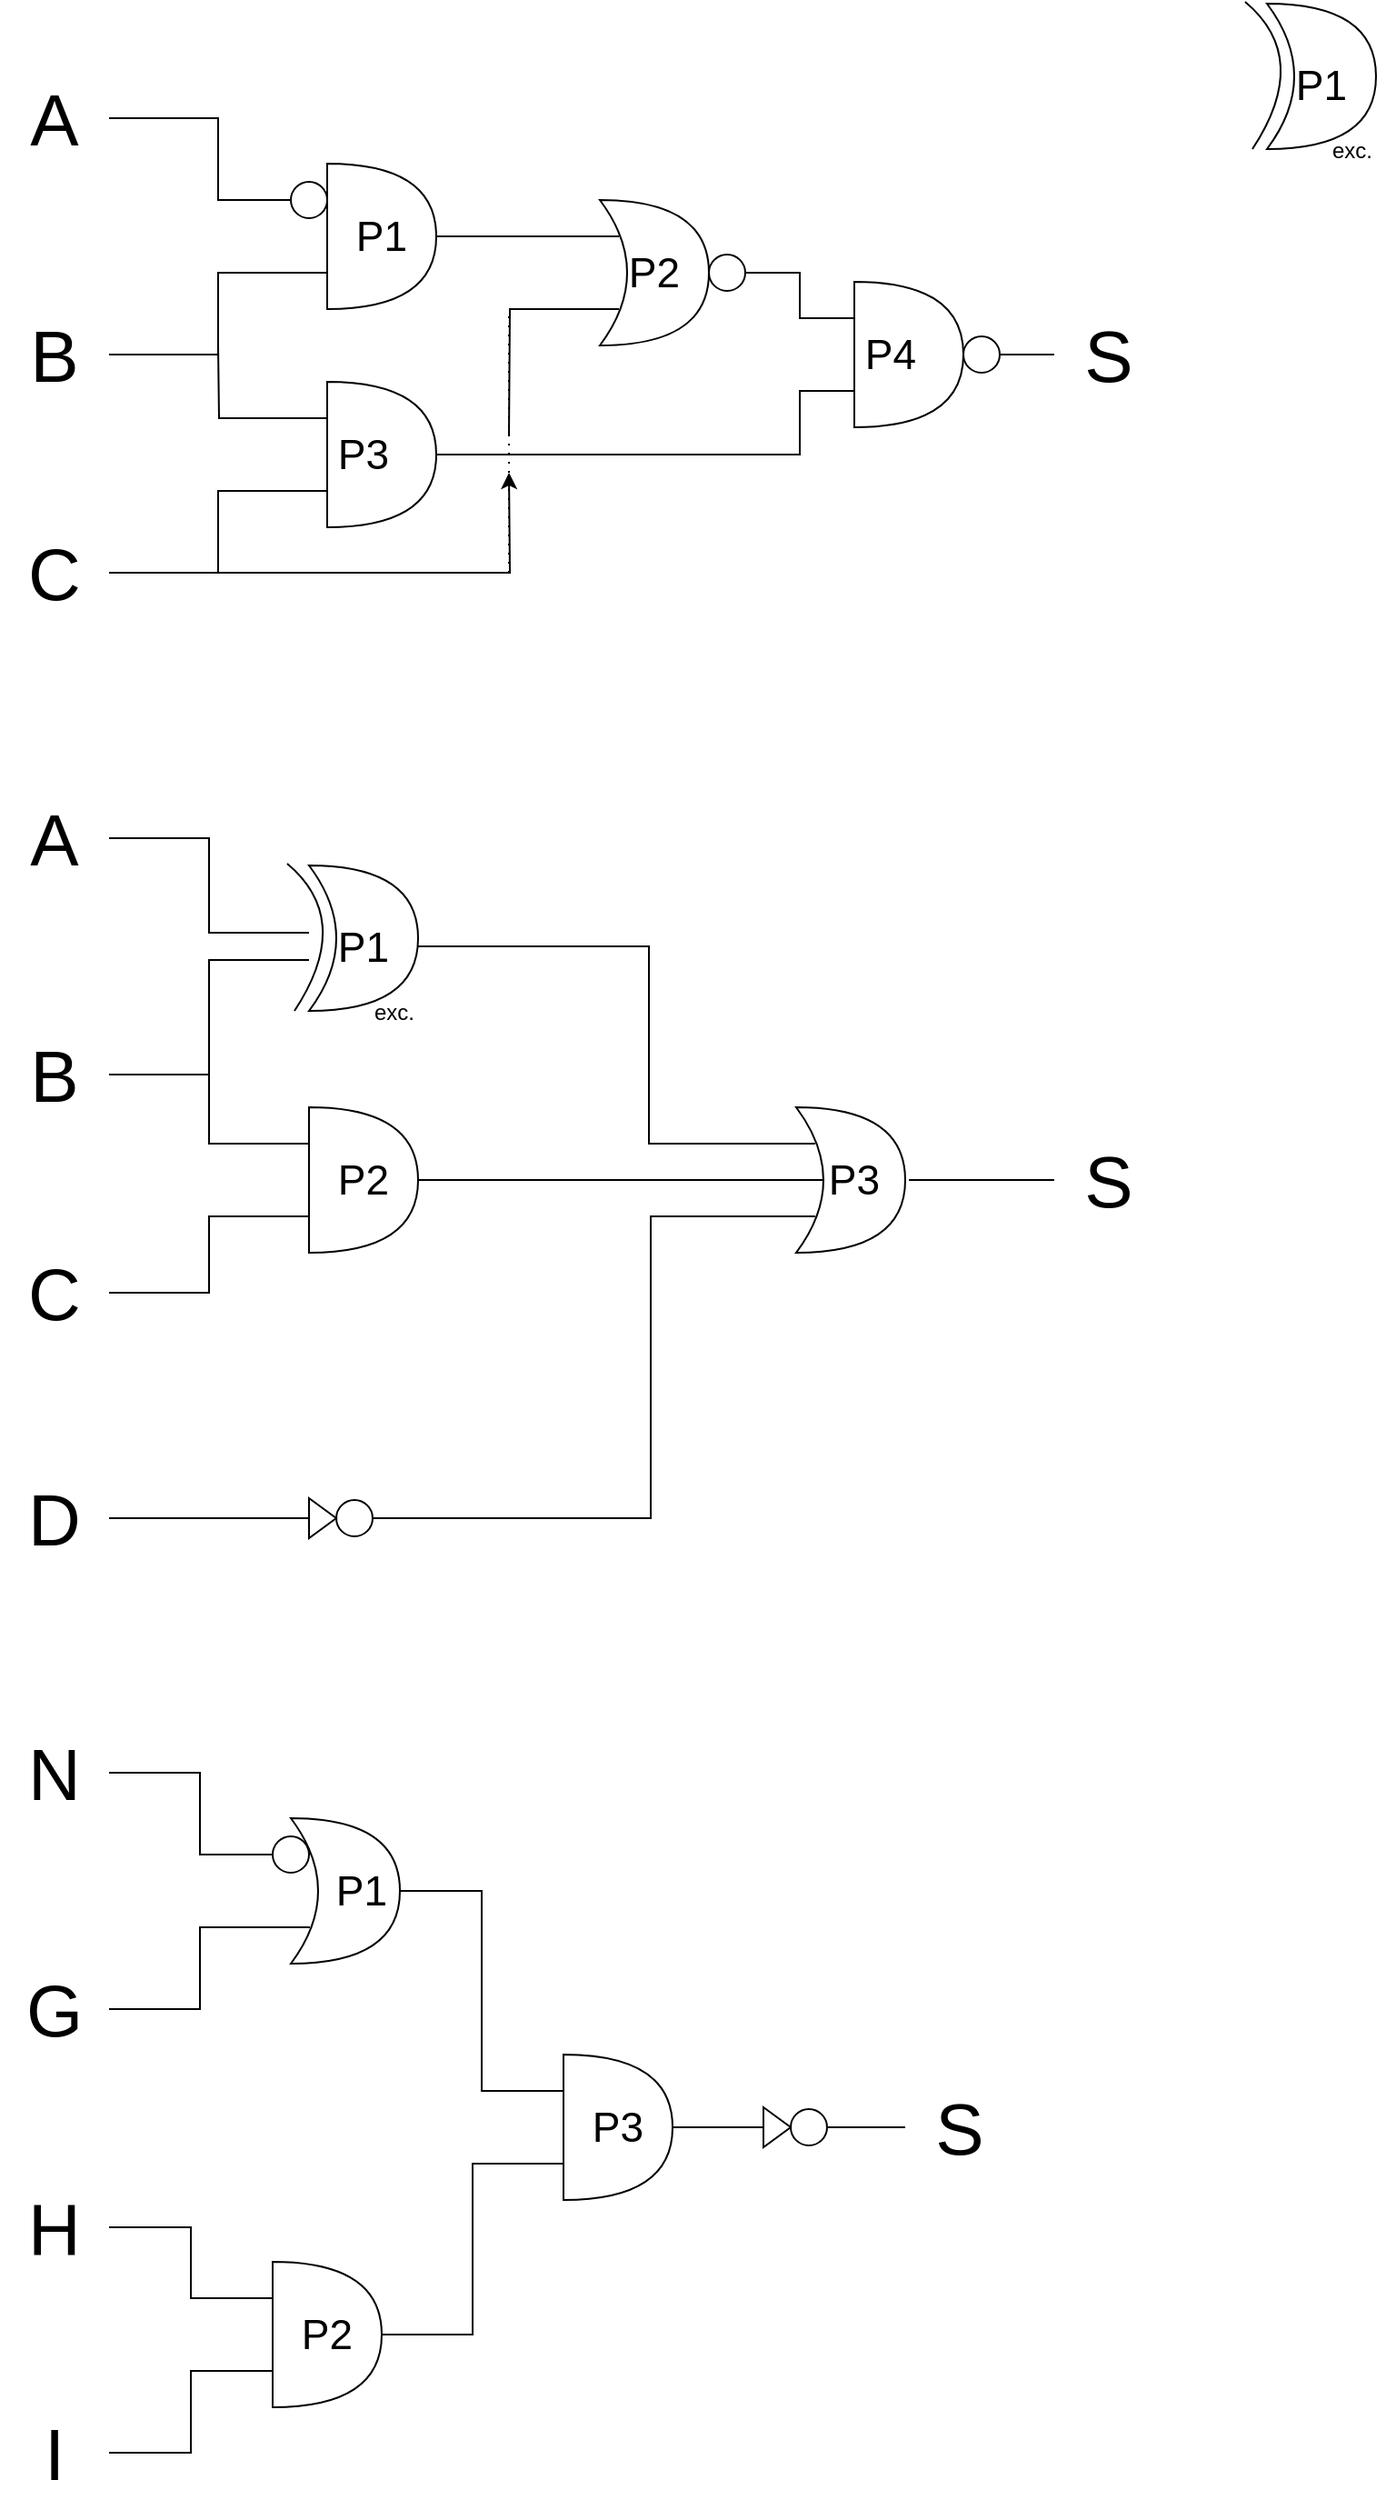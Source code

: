 <mxfile version="21.8.0" type="device">
  <diagram name="Página-1" id="Up8Qe7j2k4FjgR6XVSVP">
    <mxGraphModel dx="1257" dy="1795" grid="1" gridSize="10" guides="1" tooltips="1" connect="1" arrows="1" fold="1" page="1" pageScale="1" pageWidth="827" pageHeight="1169" background="none" math="0" shadow="0">
      <root>
        <mxCell id="0" />
        <mxCell id="1" parent="0" />
        <mxCell id="29IkJBbhPeJfPXuXuNg9-1" value="A" style="text;html=1;strokeColor=none;fillColor=none;align=center;verticalAlign=middle;whiteSpace=wrap;rounded=0;strokeWidth=2;fontSize=40;" vertex="1" parent="1">
          <mxGeometry x="60" y="-1130" width="60" height="50" as="geometry" />
        </mxCell>
        <mxCell id="29IkJBbhPeJfPXuXuNg9-2" value="B" style="text;html=1;strokeColor=none;fillColor=none;align=center;verticalAlign=middle;whiteSpace=wrap;rounded=0;strokeWidth=2;fontSize=40;" vertex="1" parent="1">
          <mxGeometry x="60" y="-1000" width="60" height="50" as="geometry" />
        </mxCell>
        <mxCell id="29IkJBbhPeJfPXuXuNg9-22" style="edgeStyle=orthogonalEdgeStyle;rounded=0;orthogonalLoop=1;jettySize=auto;html=1;exitX=1;exitY=0.5;exitDx=0;exitDy=0;" edge="1" parent="1" source="29IkJBbhPeJfPXuXuNg9-3">
          <mxGeometry relative="1" as="geometry">
            <mxPoint x="340" y="-910" as="targetPoint" />
          </mxGeometry>
        </mxCell>
        <mxCell id="29IkJBbhPeJfPXuXuNg9-3" value="C" style="text;html=1;strokeColor=none;fillColor=none;align=center;verticalAlign=middle;whiteSpace=wrap;rounded=0;strokeWidth=2;fontSize=40;" vertex="1" parent="1">
          <mxGeometry x="60" y="-880" width="60" height="50" as="geometry" />
        </mxCell>
        <mxCell id="29IkJBbhPeJfPXuXuNg9-4" value="" style="shape=or;whiteSpace=wrap;html=1;" vertex="1" parent="1">
          <mxGeometry x="240" y="-1080" width="60" height="80" as="geometry" />
        </mxCell>
        <mxCell id="29IkJBbhPeJfPXuXuNg9-5" style="edgeStyle=orthogonalEdgeStyle;rounded=0;orthogonalLoop=1;jettySize=auto;html=1;exitX=1;exitY=0.5;exitDx=0;exitDy=0;entryX=0;entryY=0.25;entryDx=0;entryDy=0;entryPerimeter=0;strokeColor=default;endArrow=none;endFill=0;" edge="1" parent="1" source="29IkJBbhPeJfPXuXuNg9-1" target="29IkJBbhPeJfPXuXuNg9-4">
          <mxGeometry relative="1" as="geometry" />
        </mxCell>
        <mxCell id="29IkJBbhPeJfPXuXuNg9-7" value="" style="ellipse;whiteSpace=wrap;html=1;aspect=fixed;" vertex="1" parent="1">
          <mxGeometry x="220" y="-1070" width="20" height="20" as="geometry" />
        </mxCell>
        <mxCell id="29IkJBbhPeJfPXuXuNg9-10" style="edgeStyle=orthogonalEdgeStyle;rounded=0;orthogonalLoop=1;jettySize=auto;html=1;exitX=1;exitY=0.5;exitDx=0;exitDy=0;entryX=0;entryY=0.75;entryDx=0;entryDy=0;entryPerimeter=0;endArrow=none;endFill=0;" edge="1" parent="1" source="29IkJBbhPeJfPXuXuNg9-2" target="29IkJBbhPeJfPXuXuNg9-4">
          <mxGeometry relative="1" as="geometry" />
        </mxCell>
        <mxCell id="29IkJBbhPeJfPXuXuNg9-23" style="edgeStyle=orthogonalEdgeStyle;rounded=0;orthogonalLoop=1;jettySize=auto;html=1;exitX=0.175;exitY=0.75;exitDx=0;exitDy=0;exitPerimeter=0;endArrow=none;endFill=0;" edge="1" parent="1" source="29IkJBbhPeJfPXuXuNg9-11">
          <mxGeometry relative="1" as="geometry">
            <mxPoint x="340" y="-930" as="targetPoint" />
          </mxGeometry>
        </mxCell>
        <mxCell id="29IkJBbhPeJfPXuXuNg9-11" value="" style="shape=xor;whiteSpace=wrap;html=1;" vertex="1" parent="1">
          <mxGeometry x="390" y="-1060" width="60" height="80" as="geometry" />
        </mxCell>
        <mxCell id="29IkJBbhPeJfPXuXuNg9-13" style="edgeStyle=orthogonalEdgeStyle;rounded=0;orthogonalLoop=1;jettySize=auto;html=1;exitX=1;exitY=0.5;exitDx=0;exitDy=0;exitPerimeter=0;entryX=0.175;entryY=0.25;entryDx=0;entryDy=0;entryPerimeter=0;endArrow=none;endFill=0;" edge="1" parent="1" source="29IkJBbhPeJfPXuXuNg9-4" target="29IkJBbhPeJfPXuXuNg9-11">
          <mxGeometry relative="1" as="geometry">
            <Array as="points">
              <mxPoint x="370" y="-1040" />
              <mxPoint x="370" y="-1040" />
            </Array>
          </mxGeometry>
        </mxCell>
        <mxCell id="29IkJBbhPeJfPXuXuNg9-15" style="edgeStyle=orthogonalEdgeStyle;rounded=0;orthogonalLoop=1;jettySize=auto;html=1;exitX=0;exitY=0.25;exitDx=0;exitDy=0;exitPerimeter=0;endArrow=none;endFill=0;" edge="1" parent="1" source="29IkJBbhPeJfPXuXuNg9-14">
          <mxGeometry relative="1" as="geometry">
            <mxPoint x="180" y="-980" as="targetPoint" />
          </mxGeometry>
        </mxCell>
        <mxCell id="29IkJBbhPeJfPXuXuNg9-16" style="edgeStyle=orthogonalEdgeStyle;rounded=0;orthogonalLoop=1;jettySize=auto;html=1;exitX=0;exitY=0.75;exitDx=0;exitDy=0;exitPerimeter=0;entryX=1;entryY=0.5;entryDx=0;entryDy=0;endArrow=none;endFill=0;" edge="1" parent="1" source="29IkJBbhPeJfPXuXuNg9-14" target="29IkJBbhPeJfPXuXuNg9-3">
          <mxGeometry relative="1" as="geometry" />
        </mxCell>
        <mxCell id="29IkJBbhPeJfPXuXuNg9-14" value="" style="shape=or;whiteSpace=wrap;html=1;" vertex="1" parent="1">
          <mxGeometry x="240" y="-960" width="60" height="80" as="geometry" />
        </mxCell>
        <mxCell id="29IkJBbhPeJfPXuXuNg9-17" value="" style="ellipse;whiteSpace=wrap;html=1;aspect=fixed;" vertex="1" parent="1">
          <mxGeometry x="450" y="-1030" width="20" height="20" as="geometry" />
        </mxCell>
        <mxCell id="29IkJBbhPeJfPXuXuNg9-18" value="" style="shape=or;whiteSpace=wrap;html=1;" vertex="1" parent="1">
          <mxGeometry x="530" y="-1015" width="60" height="80" as="geometry" />
        </mxCell>
        <mxCell id="29IkJBbhPeJfPXuXuNg9-19" style="edgeStyle=orthogonalEdgeStyle;rounded=0;orthogonalLoop=1;jettySize=auto;html=1;exitX=1;exitY=0.5;exitDx=0;exitDy=0;entryX=0;entryY=0.25;entryDx=0;entryDy=0;entryPerimeter=0;endArrow=none;endFill=0;" edge="1" parent="1" source="29IkJBbhPeJfPXuXuNg9-17" target="29IkJBbhPeJfPXuXuNg9-18">
          <mxGeometry relative="1" as="geometry">
            <Array as="points">
              <mxPoint x="500" y="-1020" />
              <mxPoint x="500" y="-995" />
            </Array>
          </mxGeometry>
        </mxCell>
        <mxCell id="29IkJBbhPeJfPXuXuNg9-20" style="edgeStyle=orthogonalEdgeStyle;rounded=0;orthogonalLoop=1;jettySize=auto;html=1;exitX=1;exitY=0.5;exitDx=0;exitDy=0;exitPerimeter=0;entryX=0;entryY=0.75;entryDx=0;entryDy=0;entryPerimeter=0;endArrow=none;endFill=0;" edge="1" parent="1" source="29IkJBbhPeJfPXuXuNg9-14" target="29IkJBbhPeJfPXuXuNg9-18">
          <mxGeometry relative="1" as="geometry">
            <Array as="points">
              <mxPoint x="500" y="-920" />
              <mxPoint x="500" y="-955" />
            </Array>
          </mxGeometry>
        </mxCell>
        <mxCell id="29IkJBbhPeJfPXuXuNg9-21" style="edgeStyle=orthogonalEdgeStyle;rounded=0;orthogonalLoop=1;jettySize=auto;html=1;exitX=1;exitY=0.5;exitDx=0;exitDy=0;entryX=0.175;entryY=0.75;entryDx=0;entryDy=0;entryPerimeter=0;dashed=1;endArrow=none;endFill=0;dashPattern=1 4;" edge="1" parent="1" source="29IkJBbhPeJfPXuXuNg9-3" target="29IkJBbhPeJfPXuXuNg9-11">
          <mxGeometry relative="1" as="geometry">
            <Array as="points">
              <mxPoint x="340" y="-855" />
              <mxPoint x="340" y="-1000" />
            </Array>
          </mxGeometry>
        </mxCell>
        <mxCell id="29IkJBbhPeJfPXuXuNg9-27" style="edgeStyle=orthogonalEdgeStyle;rounded=0;orthogonalLoop=1;jettySize=auto;html=1;exitX=1;exitY=0.5;exitDx=0;exitDy=0;endArrow=none;endFill=0;" edge="1" parent="1" source="29IkJBbhPeJfPXuXuNg9-25" target="29IkJBbhPeJfPXuXuNg9-26">
          <mxGeometry relative="1" as="geometry" />
        </mxCell>
        <mxCell id="29IkJBbhPeJfPXuXuNg9-25" value="" style="ellipse;whiteSpace=wrap;html=1;aspect=fixed;" vertex="1" parent="1">
          <mxGeometry x="590" y="-985" width="20" height="20" as="geometry" />
        </mxCell>
        <mxCell id="29IkJBbhPeJfPXuXuNg9-26" value="S" style="text;html=1;strokeColor=none;fillColor=none;align=center;verticalAlign=middle;whiteSpace=wrap;rounded=0;strokeWidth=2;fontSize=40;" vertex="1" parent="1">
          <mxGeometry x="640" y="-1000" width="60" height="50" as="geometry" />
        </mxCell>
        <mxCell id="29IkJBbhPeJfPXuXuNg9-50" style="edgeStyle=orthogonalEdgeStyle;rounded=0;orthogonalLoop=1;jettySize=auto;html=1;exitX=1;exitY=0.5;exitDx=0;exitDy=0;entryX=0;entryY=0.25;entryDx=0;entryDy=0;endArrow=none;endFill=0;" edge="1" parent="1" source="29IkJBbhPeJfPXuXuNg9-28" target="29IkJBbhPeJfPXuXuNg9-49">
          <mxGeometry relative="1" as="geometry" />
        </mxCell>
        <mxCell id="29IkJBbhPeJfPXuXuNg9-28" value="A" style="text;html=1;strokeColor=none;fillColor=none;align=center;verticalAlign=middle;whiteSpace=wrap;rounded=0;strokeWidth=2;fontSize=40;" vertex="1" parent="1">
          <mxGeometry x="60" y="-734" width="60" height="50" as="geometry" />
        </mxCell>
        <mxCell id="29IkJBbhPeJfPXuXuNg9-51" style="edgeStyle=orthogonalEdgeStyle;rounded=0;orthogonalLoop=1;jettySize=auto;html=1;exitX=1;exitY=0.5;exitDx=0;exitDy=0;entryX=0;entryY=0.75;entryDx=0;entryDy=0;endArrow=none;endFill=0;" edge="1" parent="1" source="29IkJBbhPeJfPXuXuNg9-29" target="29IkJBbhPeJfPXuXuNg9-49">
          <mxGeometry relative="1" as="geometry" />
        </mxCell>
        <mxCell id="29IkJBbhPeJfPXuXuNg9-29" value="B" style="text;html=1;strokeColor=none;fillColor=none;align=center;verticalAlign=middle;whiteSpace=wrap;rounded=0;strokeWidth=2;fontSize=40;" vertex="1" parent="1">
          <mxGeometry x="60" y="-604" width="60" height="50" as="geometry" />
        </mxCell>
        <mxCell id="29IkJBbhPeJfPXuXuNg9-30" value="C" style="text;html=1;strokeColor=none;fillColor=none;align=center;verticalAlign=middle;whiteSpace=wrap;rounded=0;strokeWidth=2;fontSize=40;" vertex="1" parent="1">
          <mxGeometry x="60" y="-484" width="60" height="50" as="geometry" />
        </mxCell>
        <mxCell id="29IkJBbhPeJfPXuXuNg9-58" style="edgeStyle=orthogonalEdgeStyle;rounded=0;orthogonalLoop=1;jettySize=auto;html=1;exitX=1;exitY=0.5;exitDx=0;exitDy=0;entryX=0;entryY=0.5;entryDx=0;entryDy=0;endArrow=none;endFill=0;" edge="1" parent="1" source="29IkJBbhPeJfPXuXuNg9-31" target="29IkJBbhPeJfPXuXuNg9-57">
          <mxGeometry relative="1" as="geometry" />
        </mxCell>
        <mxCell id="29IkJBbhPeJfPXuXuNg9-31" value="D" style="text;html=1;strokeColor=none;fillColor=none;align=center;verticalAlign=middle;whiteSpace=wrap;rounded=0;strokeWidth=2;fontSize=40;" vertex="1" parent="1">
          <mxGeometry x="60" y="-360" width="60" height="50" as="geometry" />
        </mxCell>
        <mxCell id="29IkJBbhPeJfPXuXuNg9-32" value="P1" style="text;html=1;strokeColor=none;fillColor=none;align=center;verticalAlign=middle;whiteSpace=wrap;rounded=0;fontSize=23;" vertex="1" parent="1">
          <mxGeometry x="240" y="-1055" width="60" height="30" as="geometry" />
        </mxCell>
        <mxCell id="29IkJBbhPeJfPXuXuNg9-33" value="P2" style="text;html=1;strokeColor=none;fillColor=none;align=center;verticalAlign=middle;whiteSpace=wrap;rounded=0;fontSize=23;" vertex="1" parent="1">
          <mxGeometry x="390" y="-1035" width="60" height="30" as="geometry" />
        </mxCell>
        <mxCell id="29IkJBbhPeJfPXuXuNg9-34" value="P3" style="text;html=1;strokeColor=none;fillColor=none;align=center;verticalAlign=middle;whiteSpace=wrap;rounded=0;fontSize=23;" vertex="1" parent="1">
          <mxGeometry x="230" y="-935" width="60" height="30" as="geometry" />
        </mxCell>
        <mxCell id="29IkJBbhPeJfPXuXuNg9-35" value="P4" style="text;html=1;strokeColor=none;fillColor=none;align=center;verticalAlign=middle;whiteSpace=wrap;rounded=0;fontSize=23;" vertex="1" parent="1">
          <mxGeometry x="520" y="-990" width="60" height="30" as="geometry" />
        </mxCell>
        <mxCell id="29IkJBbhPeJfPXuXuNg9-38" value="t" style="group" vertex="1" connectable="0" parent="1">
          <mxGeometry x="745" y="-1169" width="82" height="91" as="geometry" />
        </mxCell>
        <mxCell id="29IkJBbhPeJfPXuXuNg9-37" value="" style="curved=1;endArrow=none;html=1;rounded=0;endFill=0;" edge="1" parent="29IkJBbhPeJfPXuXuNg9-38">
          <mxGeometry width="50" height="50" relative="1" as="geometry">
            <mxPoint x="4" y="81" as="sourcePoint" />
            <mxPoint as="targetPoint" />
            <Array as="points">
              <mxPoint x="37" y="31" />
              <mxPoint />
            </Array>
          </mxGeometry>
        </mxCell>
        <mxCell id="29IkJBbhPeJfPXuXuNg9-41" value="" style="group" vertex="1" connectable="0" parent="29IkJBbhPeJfPXuXuNg9-38">
          <mxGeometry x="12" y="1" width="70" height="90" as="geometry" />
        </mxCell>
        <mxCell id="29IkJBbhPeJfPXuXuNg9-36" value="" style="shape=xor;whiteSpace=wrap;html=1;" vertex="1" parent="29IkJBbhPeJfPXuXuNg9-41">
          <mxGeometry width="60" height="80" as="geometry" />
        </mxCell>
        <mxCell id="29IkJBbhPeJfPXuXuNg9-39" value="exc." style="text;html=1;strokeColor=none;fillColor=none;align=center;verticalAlign=middle;whiteSpace=wrap;rounded=0;" vertex="1" parent="29IkJBbhPeJfPXuXuNg9-41">
          <mxGeometry x="24" y="71" width="46" height="19" as="geometry" />
        </mxCell>
        <mxCell id="29IkJBbhPeJfPXuXuNg9-40" value="P1" style="text;html=1;strokeColor=none;fillColor=none;align=center;verticalAlign=middle;whiteSpace=wrap;rounded=0;fontSize=23;" vertex="1" parent="29IkJBbhPeJfPXuXuNg9-41">
          <mxGeometry y="29.5" width="60" height="30" as="geometry" />
        </mxCell>
        <mxCell id="29IkJBbhPeJfPXuXuNg9-44" value="t" style="group" vertex="1" connectable="0" parent="1">
          <mxGeometry x="218" y="-695" width="82" height="91" as="geometry" />
        </mxCell>
        <mxCell id="29IkJBbhPeJfPXuXuNg9-45" value="" style="curved=1;endArrow=none;html=1;rounded=0;endFill=0;" edge="1" parent="29IkJBbhPeJfPXuXuNg9-44">
          <mxGeometry width="50" height="50" relative="1" as="geometry">
            <mxPoint x="4" y="81" as="sourcePoint" />
            <mxPoint as="targetPoint" />
            <Array as="points">
              <mxPoint x="37" y="31" />
              <mxPoint />
            </Array>
          </mxGeometry>
        </mxCell>
        <mxCell id="29IkJBbhPeJfPXuXuNg9-46" value="" style="group" vertex="1" connectable="0" parent="29IkJBbhPeJfPXuXuNg9-44">
          <mxGeometry x="12" y="1" width="70" height="90" as="geometry" />
        </mxCell>
        <mxCell id="29IkJBbhPeJfPXuXuNg9-47" value="" style="shape=xor;whiteSpace=wrap;html=1;" vertex="1" parent="29IkJBbhPeJfPXuXuNg9-46">
          <mxGeometry width="60" height="80" as="geometry" />
        </mxCell>
        <mxCell id="29IkJBbhPeJfPXuXuNg9-48" value="exc." style="text;html=1;strokeColor=none;fillColor=none;align=center;verticalAlign=middle;whiteSpace=wrap;rounded=0;" vertex="1" parent="29IkJBbhPeJfPXuXuNg9-46">
          <mxGeometry x="24" y="71" width="46" height="19" as="geometry" />
        </mxCell>
        <mxCell id="29IkJBbhPeJfPXuXuNg9-49" value="P1" style="text;html=1;strokeColor=none;fillColor=none;align=center;verticalAlign=middle;whiteSpace=wrap;rounded=0;fontSize=23;" vertex="1" parent="29IkJBbhPeJfPXuXuNg9-46">
          <mxGeometry y="29.5" width="60" height="30" as="geometry" />
        </mxCell>
        <mxCell id="29IkJBbhPeJfPXuXuNg9-52" value="" style="shape=xor;whiteSpace=wrap;html=1;" vertex="1" parent="1">
          <mxGeometry x="498" y="-561" width="60" height="80" as="geometry" />
        </mxCell>
        <mxCell id="29IkJBbhPeJfPXuXuNg9-55" style="edgeStyle=orthogonalEdgeStyle;rounded=0;orthogonalLoop=1;jettySize=auto;html=1;exitX=0;exitY=0.25;exitDx=0;exitDy=0;exitPerimeter=0;endArrow=none;endFill=0;" edge="1" parent="1" source="29IkJBbhPeJfPXuXuNg9-53" target="29IkJBbhPeJfPXuXuNg9-29">
          <mxGeometry relative="1" as="geometry" />
        </mxCell>
        <mxCell id="29IkJBbhPeJfPXuXuNg9-53" value="" style="shape=or;whiteSpace=wrap;html=1;" vertex="1" parent="1">
          <mxGeometry x="230" y="-561" width="60" height="80" as="geometry" />
        </mxCell>
        <mxCell id="29IkJBbhPeJfPXuXuNg9-54" style="edgeStyle=orthogonalEdgeStyle;rounded=0;orthogonalLoop=1;jettySize=auto;html=1;exitX=1;exitY=0.5;exitDx=0;exitDy=0;entryX=0;entryY=0.75;entryDx=0;entryDy=0;entryPerimeter=0;endArrow=none;endFill=0;" edge="1" parent="1" source="29IkJBbhPeJfPXuXuNg9-30" target="29IkJBbhPeJfPXuXuNg9-53">
          <mxGeometry relative="1" as="geometry" />
        </mxCell>
        <mxCell id="29IkJBbhPeJfPXuXuNg9-59" value="" style="group" vertex="1" connectable="0" parent="1">
          <mxGeometry x="230" y="-346" width="35" height="22" as="geometry" />
        </mxCell>
        <mxCell id="29IkJBbhPeJfPXuXuNg9-56" value="" style="ellipse;whiteSpace=wrap;html=1;aspect=fixed;" vertex="1" parent="29IkJBbhPeJfPXuXuNg9-59">
          <mxGeometry x="15" y="1" width="20" height="20" as="geometry" />
        </mxCell>
        <mxCell id="29IkJBbhPeJfPXuXuNg9-57" value="" style="triangle;whiteSpace=wrap;html=1;" vertex="1" parent="29IkJBbhPeJfPXuXuNg9-59">
          <mxGeometry width="15" height="22" as="geometry" />
        </mxCell>
        <mxCell id="29IkJBbhPeJfPXuXuNg9-60" style="edgeStyle=orthogonalEdgeStyle;rounded=0;orthogonalLoop=1;jettySize=auto;html=1;exitX=1;exitY=0.5;exitDx=0;exitDy=0;entryX=0.175;entryY=0.25;entryDx=0;entryDy=0;entryPerimeter=0;endArrow=none;endFill=0;" edge="1" parent="1" source="29IkJBbhPeJfPXuXuNg9-49" target="29IkJBbhPeJfPXuXuNg9-52">
          <mxGeometry relative="1" as="geometry">
            <Array as="points">
              <mxPoint x="417" y="-650" />
              <mxPoint x="417" y="-541" />
            </Array>
          </mxGeometry>
        </mxCell>
        <mxCell id="29IkJBbhPeJfPXuXuNg9-61" style="edgeStyle=orthogonalEdgeStyle;rounded=0;orthogonalLoop=1;jettySize=auto;html=1;exitX=1;exitY=0.5;exitDx=0;exitDy=0;exitPerimeter=0;entryX=0.25;entryY=0.5;entryDx=0;entryDy=0;entryPerimeter=0;endArrow=none;endFill=0;" edge="1" parent="1" source="29IkJBbhPeJfPXuXuNg9-53" target="29IkJBbhPeJfPXuXuNg9-52">
          <mxGeometry relative="1" as="geometry" />
        </mxCell>
        <mxCell id="29IkJBbhPeJfPXuXuNg9-62" style="edgeStyle=orthogonalEdgeStyle;rounded=0;orthogonalLoop=1;jettySize=auto;html=1;exitX=1;exitY=0.5;exitDx=0;exitDy=0;entryX=0.175;entryY=0.75;entryDx=0;entryDy=0;entryPerimeter=0;endArrow=none;endFill=0;" edge="1" parent="1" source="29IkJBbhPeJfPXuXuNg9-56" target="29IkJBbhPeJfPXuXuNg9-52">
          <mxGeometry relative="1" as="geometry">
            <Array as="points">
              <mxPoint x="418" y="-335" />
              <mxPoint x="418" y="-501" />
            </Array>
          </mxGeometry>
        </mxCell>
        <mxCell id="29IkJBbhPeJfPXuXuNg9-63" value="P2" style="text;html=1;strokeColor=none;fillColor=none;align=center;verticalAlign=middle;whiteSpace=wrap;rounded=0;fontSize=23;" vertex="1" parent="1">
          <mxGeometry x="230" y="-536" width="60" height="30" as="geometry" />
        </mxCell>
        <mxCell id="29IkJBbhPeJfPXuXuNg9-64" value="P3" style="text;html=1;strokeColor=none;fillColor=none;align=center;verticalAlign=middle;whiteSpace=wrap;rounded=0;fontSize=23;" vertex="1" parent="1">
          <mxGeometry x="500" y="-536" width="60" height="30" as="geometry" />
        </mxCell>
        <mxCell id="29IkJBbhPeJfPXuXuNg9-66" value="" style="edgeStyle=orthogonalEdgeStyle;rounded=0;orthogonalLoop=1;jettySize=auto;html=1;endArrow=none;endFill=0;" edge="1" parent="1" source="29IkJBbhPeJfPXuXuNg9-65" target="29IkJBbhPeJfPXuXuNg9-64">
          <mxGeometry relative="1" as="geometry" />
        </mxCell>
        <mxCell id="29IkJBbhPeJfPXuXuNg9-65" value="S" style="text;html=1;strokeColor=none;fillColor=none;align=center;verticalAlign=middle;whiteSpace=wrap;rounded=0;strokeWidth=2;fontSize=40;" vertex="1" parent="1">
          <mxGeometry x="640" y="-546" width="60" height="50" as="geometry" />
        </mxCell>
        <mxCell id="29IkJBbhPeJfPXuXuNg9-67" value="N" style="text;html=1;strokeColor=none;fillColor=none;align=center;verticalAlign=middle;whiteSpace=wrap;rounded=0;strokeWidth=2;fontSize=40;" vertex="1" parent="1">
          <mxGeometry x="60" y="-220" width="60" height="50" as="geometry" />
        </mxCell>
        <mxCell id="29IkJBbhPeJfPXuXuNg9-68" value="G" style="text;html=1;strokeColor=none;fillColor=none;align=center;verticalAlign=middle;whiteSpace=wrap;rounded=0;strokeWidth=2;fontSize=40;" vertex="1" parent="1">
          <mxGeometry x="60" y="-90" width="60" height="50" as="geometry" />
        </mxCell>
        <mxCell id="29IkJBbhPeJfPXuXuNg9-69" value="H" style="text;html=1;strokeColor=none;fillColor=none;align=center;verticalAlign=middle;whiteSpace=wrap;rounded=0;strokeWidth=2;fontSize=40;" vertex="1" parent="1">
          <mxGeometry x="60" y="30" width="60" height="50" as="geometry" />
        </mxCell>
        <mxCell id="29IkJBbhPeJfPXuXuNg9-70" value="I" style="text;html=1;strokeColor=none;fillColor=none;align=center;verticalAlign=middle;whiteSpace=wrap;rounded=0;strokeWidth=2;fontSize=40;" vertex="1" parent="1">
          <mxGeometry x="60" y="154" width="60" height="50" as="geometry" />
        </mxCell>
        <mxCell id="29IkJBbhPeJfPXuXuNg9-72" value="" style="shape=xor;whiteSpace=wrap;html=1;" vertex="1" parent="1">
          <mxGeometry x="220" y="-170" width="60" height="80" as="geometry" />
        </mxCell>
        <mxCell id="29IkJBbhPeJfPXuXuNg9-81" style="edgeStyle=orthogonalEdgeStyle;rounded=0;orthogonalLoop=1;jettySize=auto;html=1;exitX=1;exitY=0.5;exitDx=0;exitDy=0;entryX=0.175;entryY=0.75;entryDx=0;entryDy=0;entryPerimeter=0;endArrow=none;endFill=0;" edge="1" parent="1" source="29IkJBbhPeJfPXuXuNg9-68" target="29IkJBbhPeJfPXuXuNg9-72">
          <mxGeometry relative="1" as="geometry" />
        </mxCell>
        <mxCell id="29IkJBbhPeJfPXuXuNg9-83" value="" style="edgeStyle=orthogonalEdgeStyle;rounded=0;orthogonalLoop=1;jettySize=auto;html=1;exitX=1;exitY=0.5;exitDx=0;exitDy=0;entryX=0.175;entryY=0.25;entryDx=0;entryDy=0;entryPerimeter=0;endArrow=none;endFill=0;" edge="1" parent="1" source="29IkJBbhPeJfPXuXuNg9-82" target="29IkJBbhPeJfPXuXuNg9-72">
          <mxGeometry relative="1" as="geometry">
            <mxPoint x="120" y="-195" as="sourcePoint" />
            <mxPoint x="231" y="-150" as="targetPoint" />
            <Array as="points">
              <mxPoint x="170" y="-150" />
            </Array>
          </mxGeometry>
        </mxCell>
        <mxCell id="29IkJBbhPeJfPXuXuNg9-84" value="" style="edgeStyle=orthogonalEdgeStyle;rounded=0;orthogonalLoop=1;jettySize=auto;html=1;exitX=1;exitY=0.5;exitDx=0;exitDy=0;entryX=0;entryY=0.5;entryDx=0;entryDy=0;endArrow=none;endFill=0;" edge="1" parent="1" source="29IkJBbhPeJfPXuXuNg9-67" target="29IkJBbhPeJfPXuXuNg9-82">
          <mxGeometry relative="1" as="geometry">
            <mxPoint x="120" y="-195" as="sourcePoint" />
            <mxPoint x="231" y="-150" as="targetPoint" />
            <Array as="points">
              <mxPoint x="170" y="-195" />
              <mxPoint x="170" y="-150" />
            </Array>
          </mxGeometry>
        </mxCell>
        <mxCell id="29IkJBbhPeJfPXuXuNg9-82" value="" style="ellipse;whiteSpace=wrap;html=1;aspect=fixed;" vertex="1" parent="1">
          <mxGeometry x="210" y="-160" width="20" height="20" as="geometry" />
        </mxCell>
        <mxCell id="29IkJBbhPeJfPXuXuNg9-96" style="edgeStyle=orthogonalEdgeStyle;rounded=0;orthogonalLoop=1;jettySize=auto;html=1;exitX=1;exitY=0.5;exitDx=0;exitDy=0;exitPerimeter=0;entryX=0;entryY=0.5;entryDx=0;entryDy=0;endArrow=none;endFill=0;" edge="1" parent="1" source="29IkJBbhPeJfPXuXuNg9-85" target="29IkJBbhPeJfPXuXuNg9-94">
          <mxGeometry relative="1" as="geometry" />
        </mxCell>
        <mxCell id="29IkJBbhPeJfPXuXuNg9-85" value="" style="shape=or;whiteSpace=wrap;html=1;" vertex="1" parent="1">
          <mxGeometry x="370" y="-40" width="60" height="80" as="geometry" />
        </mxCell>
        <mxCell id="29IkJBbhPeJfPXuXuNg9-86" value="" style="shape=or;whiteSpace=wrap;html=1;" vertex="1" parent="1">
          <mxGeometry x="210" y="74" width="60" height="80" as="geometry" />
        </mxCell>
        <mxCell id="29IkJBbhPeJfPXuXuNg9-87" style="edgeStyle=orthogonalEdgeStyle;rounded=0;orthogonalLoop=1;jettySize=auto;html=1;exitX=1;exitY=0.5;exitDx=0;exitDy=0;entryX=0;entryY=0.75;entryDx=0;entryDy=0;entryPerimeter=0;endArrow=none;endFill=0;" edge="1" parent="1" source="29IkJBbhPeJfPXuXuNg9-70" target="29IkJBbhPeJfPXuXuNg9-86">
          <mxGeometry relative="1" as="geometry" />
        </mxCell>
        <mxCell id="29IkJBbhPeJfPXuXuNg9-88" style="edgeStyle=orthogonalEdgeStyle;rounded=0;orthogonalLoop=1;jettySize=auto;html=1;exitX=1;exitY=0.5;exitDx=0;exitDy=0;entryX=0;entryY=0.25;entryDx=0;entryDy=0;entryPerimeter=0;endArrow=none;endFill=0;" edge="1" parent="1" source="29IkJBbhPeJfPXuXuNg9-69" target="29IkJBbhPeJfPXuXuNg9-86">
          <mxGeometry relative="1" as="geometry" />
        </mxCell>
        <mxCell id="29IkJBbhPeJfPXuXuNg9-89" style="edgeStyle=orthogonalEdgeStyle;rounded=0;orthogonalLoop=1;jettySize=auto;html=1;exitX=1;exitY=0.5;exitDx=0;exitDy=0;exitPerimeter=0;entryX=0;entryY=0.75;entryDx=0;entryDy=0;entryPerimeter=0;endArrow=none;endFill=0;" edge="1" parent="1" source="29IkJBbhPeJfPXuXuNg9-86" target="29IkJBbhPeJfPXuXuNg9-85">
          <mxGeometry relative="1" as="geometry" />
        </mxCell>
        <mxCell id="29IkJBbhPeJfPXuXuNg9-90" style="edgeStyle=orthogonalEdgeStyle;rounded=0;orthogonalLoop=1;jettySize=auto;html=1;exitX=1;exitY=0.5;exitDx=0;exitDy=0;exitPerimeter=0;entryX=0;entryY=0.25;entryDx=0;entryDy=0;entryPerimeter=0;endArrow=none;endFill=0;" edge="1" parent="1" source="29IkJBbhPeJfPXuXuNg9-72" target="29IkJBbhPeJfPXuXuNg9-85">
          <mxGeometry relative="1" as="geometry" />
        </mxCell>
        <mxCell id="29IkJBbhPeJfPXuXuNg9-91" value="S" style="text;html=1;strokeColor=none;fillColor=none;align=center;verticalAlign=middle;whiteSpace=wrap;rounded=0;strokeWidth=2;fontSize=40;" vertex="1" parent="1">
          <mxGeometry x="558" y="-25" width="60" height="50" as="geometry" />
        </mxCell>
        <mxCell id="29IkJBbhPeJfPXuXuNg9-92" value="" style="group" vertex="1" connectable="0" parent="1">
          <mxGeometry x="480" y="-11" width="35" height="22" as="geometry" />
        </mxCell>
        <mxCell id="29IkJBbhPeJfPXuXuNg9-93" value="" style="ellipse;whiteSpace=wrap;html=1;aspect=fixed;" vertex="1" parent="29IkJBbhPeJfPXuXuNg9-92">
          <mxGeometry x="15" y="1" width="20" height="20" as="geometry" />
        </mxCell>
        <mxCell id="29IkJBbhPeJfPXuXuNg9-94" value="" style="triangle;whiteSpace=wrap;html=1;" vertex="1" parent="29IkJBbhPeJfPXuXuNg9-92">
          <mxGeometry width="15" height="22" as="geometry" />
        </mxCell>
        <mxCell id="29IkJBbhPeJfPXuXuNg9-97" style="edgeStyle=orthogonalEdgeStyle;rounded=0;orthogonalLoop=1;jettySize=auto;html=1;exitX=1;exitY=0.5;exitDx=0;exitDy=0;endArrow=none;endFill=0;" edge="1" parent="1" source="29IkJBbhPeJfPXuXuNg9-93" target="29IkJBbhPeJfPXuXuNg9-91">
          <mxGeometry relative="1" as="geometry" />
        </mxCell>
        <mxCell id="29IkJBbhPeJfPXuXuNg9-98" value="P1" style="text;html=1;strokeColor=none;fillColor=none;align=center;verticalAlign=middle;whiteSpace=wrap;rounded=0;fontSize=23;" vertex="1" parent="1">
          <mxGeometry x="229" y="-145" width="60" height="30" as="geometry" />
        </mxCell>
        <mxCell id="29IkJBbhPeJfPXuXuNg9-99" value="P2" style="text;html=1;strokeColor=none;fillColor=none;align=center;verticalAlign=middle;whiteSpace=wrap;rounded=0;fontSize=23;" vertex="1" parent="1">
          <mxGeometry x="210" y="99" width="60" height="30" as="geometry" />
        </mxCell>
        <mxCell id="29IkJBbhPeJfPXuXuNg9-100" value="P3" style="text;html=1;strokeColor=none;fillColor=none;align=center;verticalAlign=middle;whiteSpace=wrap;rounded=0;fontSize=23;" vertex="1" parent="1">
          <mxGeometry x="370" y="-15" width="60" height="30" as="geometry" />
        </mxCell>
      </root>
    </mxGraphModel>
  </diagram>
</mxfile>
